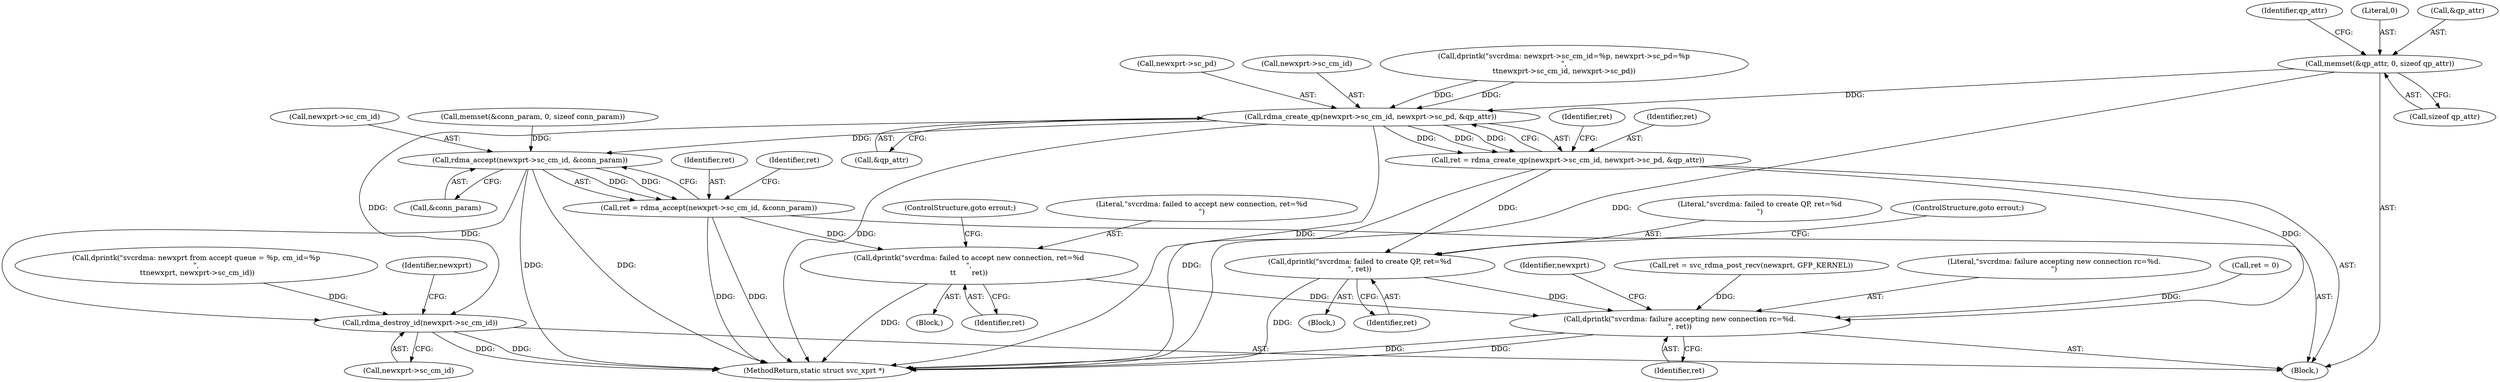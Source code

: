 digraph "0_linux_c70422f760c120480fee4de6c38804c72aa26bc1_44@API" {
"1000377" [label="(Call,memset(&qp_attr, 0, sizeof qp_attr))"];
"1000508" [label="(Call,rdma_create_qp(newxprt->sc_cm_id, newxprt->sc_pd, &qp_attr))"];
"1000506" [label="(Call,ret = rdma_create_qp(newxprt->sc_cm_id, newxprt->sc_pd, &qp_attr))"];
"1000520" [label="(Call,dprintk(\"svcrdma: failed to create QP, ret=%d\n\", ret))"];
"1000784" [label="(Call,dprintk(\"svcrdma: failure accepting new connection rc=%d.\n\", ret))"];
"1000699" [label="(Call,rdma_accept(newxprt->sc_cm_id, &conn_param))"];
"1000697" [label="(Call,ret = rdma_accept(newxprt->sc_cm_id, &conn_param))"];
"1000708" [label="(Call,dprintk(\"svcrdma: failed to accept new connection, ret=%d\n\",\n\t\t       ret))"];
"1000806" [label="(Call,rdma_destroy_id(newxprt->sc_cm_id))"];
"1000385" [label="(Identifier,qp_attr)"];
"1000113" [label="(Block,)"];
"1000512" [label="(Call,newxprt->sc_pd)"];
"1000790" [label="(Identifier,newxprt)"];
"1000698" [label="(Identifier,ret)"];
"1000520" [label="(Call,dprintk(\"svcrdma: failed to create QP, ret=%d\n\", ret))"];
"1000699" [label="(Call,rdma_accept(newxprt->sc_cm_id, &conn_param))"];
"1000784" [label="(Call,dprintk(\"svcrdma: failure accepting new connection rc=%d.\n\", ret))"];
"1000519" [label="(Block,)"];
"1000381" [label="(Call,sizeof qp_attr)"];
"1000707" [label="(Block,)"];
"1000509" [label="(Call,newxprt->sc_cm_id)"];
"1000813" [label="(Identifier,newxprt)"];
"1000706" [label="(Identifier,ret)"];
"1000518" [label="(Identifier,ret)"];
"1000515" [label="(Call,&qp_attr)"];
"1000616" [label="(Call,ret = svc_rdma_post_recv(newxprt, GFP_KERNEL))"];
"1000522" [label="(Identifier,ret)"];
"1000785" [label="(Literal,\"svcrdma: failure accepting new connection rc=%d.\n\")"];
"1000380" [label="(Literal,0)"];
"1000710" [label="(Identifier,ret)"];
"1000709" [label="(Literal,\"svcrdma: failed to accept new connection, ret=%d\n\")"];
"1000806" [label="(Call,rdma_destroy_id(newxprt->sc_cm_id))"];
"1000126" [label="(Call,ret = 0)"];
"1000807" [label="(Call,newxprt->sc_cm_id)"];
"1000521" [label="(Literal,\"svcrdma: failed to create QP, ret=%d\n\")"];
"1000378" [label="(Call,&qp_attr)"];
"1000474" [label="(Call,dprintk(\"svcrdma: newxprt->sc_cm_id=%p, newxprt->sc_pd=%p\n\",\n\t\tnewxprt->sc_cm_id, newxprt->sc_pd))"];
"1000786" [label="(Identifier,ret)"];
"1000703" [label="(Call,&conn_param)"];
"1000523" [label="(ControlStructure,goto errout;)"];
"1000507" [label="(Identifier,ret)"];
"1000506" [label="(Call,ret = rdma_create_qp(newxprt->sc_cm_id, newxprt->sc_pd, &qp_attr))"];
"1000700" [label="(Call,newxprt->sc_cm_id)"];
"1000178" [label="(Call,dprintk(\"svcrdma: newxprt from accept queue = %p, cm_id=%p\n\",\n \t\tnewxprt, newxprt->sc_cm_id))"];
"1000817" [label="(MethodReturn,static struct svc_xprt *)"];
"1000697" [label="(Call,ret = rdma_accept(newxprt->sc_cm_id, &conn_param))"];
"1000667" [label="(Call,memset(&conn_param, 0, sizeof conn_param))"];
"1000377" [label="(Call,memset(&qp_attr, 0, sizeof qp_attr))"];
"1000708" [label="(Call,dprintk(\"svcrdma: failed to accept new connection, ret=%d\n\",\n\t\t       ret))"];
"1000508" [label="(Call,rdma_create_qp(newxprt->sc_cm_id, newxprt->sc_pd, &qp_attr))"];
"1000711" [label="(ControlStructure,goto errout;)"];
"1000377" -> "1000113"  [label="AST: "];
"1000377" -> "1000381"  [label="CFG: "];
"1000378" -> "1000377"  [label="AST: "];
"1000380" -> "1000377"  [label="AST: "];
"1000381" -> "1000377"  [label="AST: "];
"1000385" -> "1000377"  [label="CFG: "];
"1000377" -> "1000817"  [label="DDG: "];
"1000377" -> "1000508"  [label="DDG: "];
"1000508" -> "1000506"  [label="AST: "];
"1000508" -> "1000515"  [label="CFG: "];
"1000509" -> "1000508"  [label="AST: "];
"1000512" -> "1000508"  [label="AST: "];
"1000515" -> "1000508"  [label="AST: "];
"1000506" -> "1000508"  [label="CFG: "];
"1000508" -> "1000817"  [label="DDG: "];
"1000508" -> "1000817"  [label="DDG: "];
"1000508" -> "1000506"  [label="DDG: "];
"1000508" -> "1000506"  [label="DDG: "];
"1000508" -> "1000506"  [label="DDG: "];
"1000474" -> "1000508"  [label="DDG: "];
"1000474" -> "1000508"  [label="DDG: "];
"1000508" -> "1000699"  [label="DDG: "];
"1000508" -> "1000806"  [label="DDG: "];
"1000506" -> "1000113"  [label="AST: "];
"1000507" -> "1000506"  [label="AST: "];
"1000518" -> "1000506"  [label="CFG: "];
"1000506" -> "1000817"  [label="DDG: "];
"1000506" -> "1000520"  [label="DDG: "];
"1000506" -> "1000784"  [label="DDG: "];
"1000520" -> "1000519"  [label="AST: "];
"1000520" -> "1000522"  [label="CFG: "];
"1000521" -> "1000520"  [label="AST: "];
"1000522" -> "1000520"  [label="AST: "];
"1000523" -> "1000520"  [label="CFG: "];
"1000520" -> "1000817"  [label="DDG: "];
"1000520" -> "1000784"  [label="DDG: "];
"1000784" -> "1000113"  [label="AST: "];
"1000784" -> "1000786"  [label="CFG: "];
"1000785" -> "1000784"  [label="AST: "];
"1000786" -> "1000784"  [label="AST: "];
"1000790" -> "1000784"  [label="CFG: "];
"1000784" -> "1000817"  [label="DDG: "];
"1000784" -> "1000817"  [label="DDG: "];
"1000708" -> "1000784"  [label="DDG: "];
"1000126" -> "1000784"  [label="DDG: "];
"1000616" -> "1000784"  [label="DDG: "];
"1000699" -> "1000697"  [label="AST: "];
"1000699" -> "1000703"  [label="CFG: "];
"1000700" -> "1000699"  [label="AST: "];
"1000703" -> "1000699"  [label="AST: "];
"1000697" -> "1000699"  [label="CFG: "];
"1000699" -> "1000817"  [label="DDG: "];
"1000699" -> "1000817"  [label="DDG: "];
"1000699" -> "1000697"  [label="DDG: "];
"1000699" -> "1000697"  [label="DDG: "];
"1000667" -> "1000699"  [label="DDG: "];
"1000699" -> "1000806"  [label="DDG: "];
"1000697" -> "1000113"  [label="AST: "];
"1000698" -> "1000697"  [label="AST: "];
"1000706" -> "1000697"  [label="CFG: "];
"1000697" -> "1000817"  [label="DDG: "];
"1000697" -> "1000817"  [label="DDG: "];
"1000697" -> "1000708"  [label="DDG: "];
"1000708" -> "1000707"  [label="AST: "];
"1000708" -> "1000710"  [label="CFG: "];
"1000709" -> "1000708"  [label="AST: "];
"1000710" -> "1000708"  [label="AST: "];
"1000711" -> "1000708"  [label="CFG: "];
"1000708" -> "1000817"  [label="DDG: "];
"1000806" -> "1000113"  [label="AST: "];
"1000806" -> "1000807"  [label="CFG: "];
"1000807" -> "1000806"  [label="AST: "];
"1000813" -> "1000806"  [label="CFG: "];
"1000806" -> "1000817"  [label="DDG: "];
"1000806" -> "1000817"  [label="DDG: "];
"1000178" -> "1000806"  [label="DDG: "];
}
